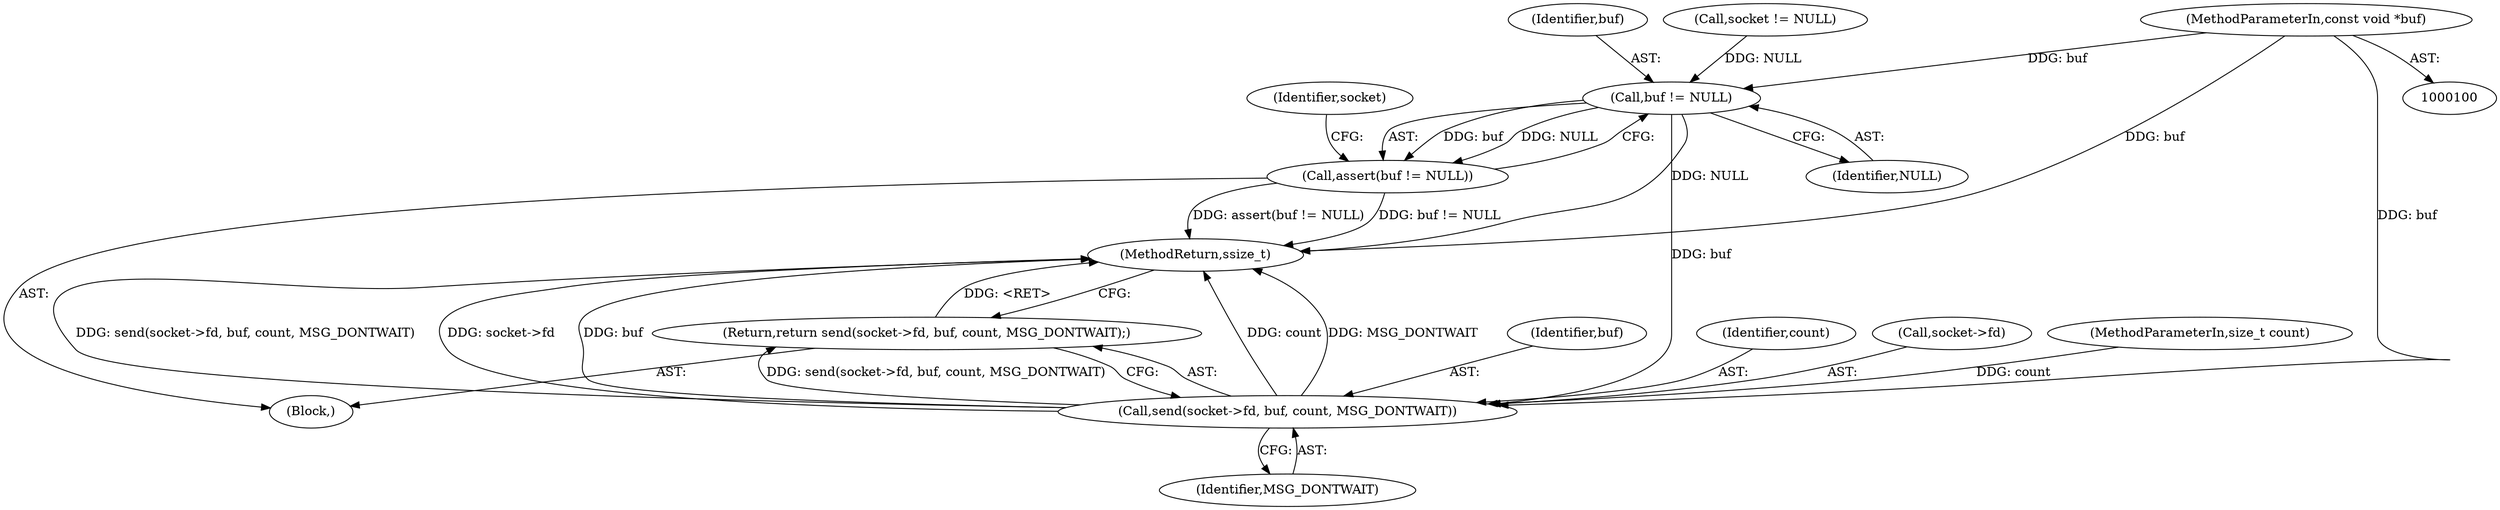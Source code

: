 digraph "1_Android_472271b153c5dc53c28beac55480a8d8434b2d5c_64@pointer" {
"1000102" [label="(MethodParameterIn,const void *buf)"];
"1000110" [label="(Call,buf != NULL)"];
"1000109" [label="(Call,assert(buf != NULL))"];
"1000114" [label="(Call,send(socket->fd, buf, count, MSG_DONTWAIT))"];
"1000113" [label="(Return,return send(socket->fd, buf, count, MSG_DONTWAIT);)"];
"1000114" [label="(Call,send(socket->fd, buf, count, MSG_DONTWAIT))"];
"1000113" [label="(Return,return send(socket->fd, buf, count, MSG_DONTWAIT);)"];
"1000104" [label="(Block,)"];
"1000120" [label="(Identifier,MSG_DONTWAIT)"];
"1000118" [label="(Identifier,buf)"];
"1000119" [label="(Identifier,count)"];
"1000121" [label="(MethodReturn,ssize_t)"];
"1000110" [label="(Call,buf != NULL)"];
"1000102" [label="(MethodParameterIn,const void *buf)"];
"1000111" [label="(Identifier,buf)"];
"1000115" [label="(Call,socket->fd)"];
"1000109" [label="(Call,assert(buf != NULL))"];
"1000116" [label="(Identifier,socket)"];
"1000106" [label="(Call,socket != NULL)"];
"1000112" [label="(Identifier,NULL)"];
"1000103" [label="(MethodParameterIn,size_t count)"];
"1000102" -> "1000100"  [label="AST: "];
"1000102" -> "1000121"  [label="DDG: buf"];
"1000102" -> "1000110"  [label="DDG: buf"];
"1000102" -> "1000114"  [label="DDG: buf"];
"1000110" -> "1000109"  [label="AST: "];
"1000110" -> "1000112"  [label="CFG: "];
"1000111" -> "1000110"  [label="AST: "];
"1000112" -> "1000110"  [label="AST: "];
"1000109" -> "1000110"  [label="CFG: "];
"1000110" -> "1000121"  [label="DDG: NULL"];
"1000110" -> "1000109"  [label="DDG: buf"];
"1000110" -> "1000109"  [label="DDG: NULL"];
"1000106" -> "1000110"  [label="DDG: NULL"];
"1000110" -> "1000114"  [label="DDG: buf"];
"1000109" -> "1000104"  [label="AST: "];
"1000116" -> "1000109"  [label="CFG: "];
"1000109" -> "1000121"  [label="DDG: buf != NULL"];
"1000109" -> "1000121"  [label="DDG: assert(buf != NULL)"];
"1000114" -> "1000113"  [label="AST: "];
"1000114" -> "1000120"  [label="CFG: "];
"1000115" -> "1000114"  [label="AST: "];
"1000118" -> "1000114"  [label="AST: "];
"1000119" -> "1000114"  [label="AST: "];
"1000120" -> "1000114"  [label="AST: "];
"1000113" -> "1000114"  [label="CFG: "];
"1000114" -> "1000121"  [label="DDG: send(socket->fd, buf, count, MSG_DONTWAIT)"];
"1000114" -> "1000121"  [label="DDG: socket->fd"];
"1000114" -> "1000121"  [label="DDG: buf"];
"1000114" -> "1000121"  [label="DDG: count"];
"1000114" -> "1000121"  [label="DDG: MSG_DONTWAIT"];
"1000114" -> "1000113"  [label="DDG: send(socket->fd, buf, count, MSG_DONTWAIT)"];
"1000103" -> "1000114"  [label="DDG: count"];
"1000113" -> "1000104"  [label="AST: "];
"1000121" -> "1000113"  [label="CFG: "];
"1000113" -> "1000121"  [label="DDG: <RET>"];
}
